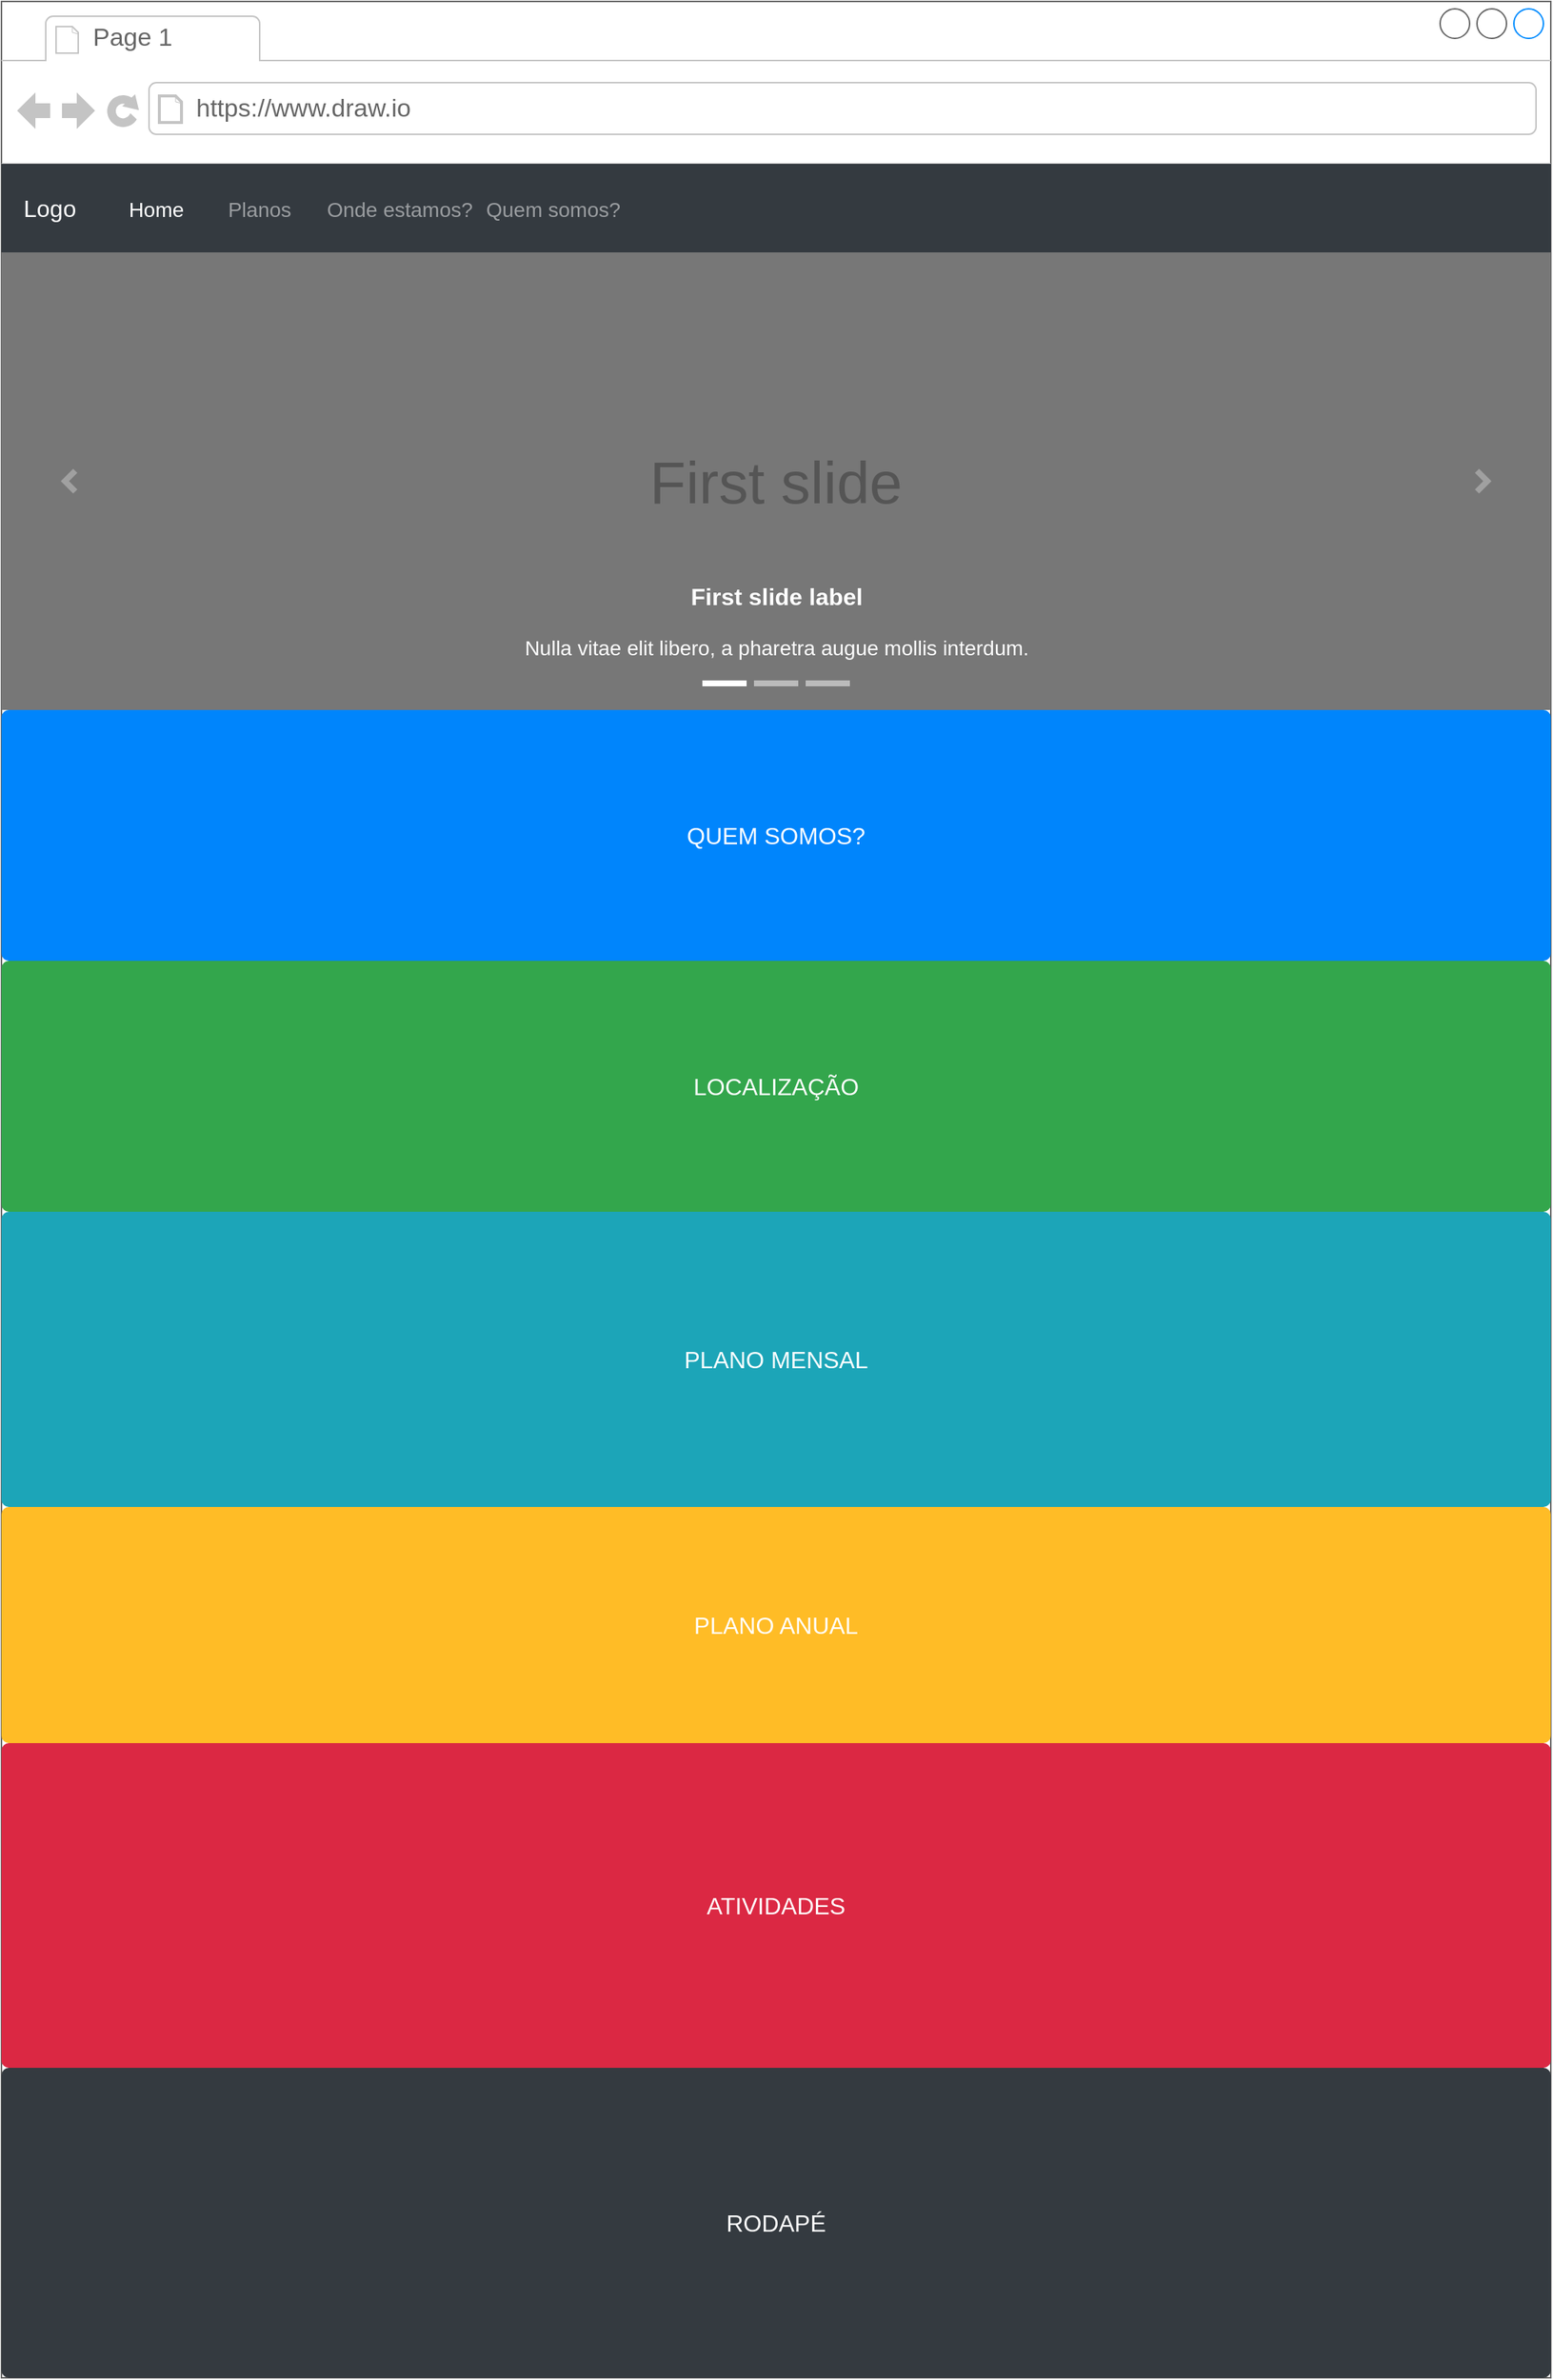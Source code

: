 <mxfile version="20.6.0" type="device"><diagram id="zfgqhJAdJcSijkCGQVEl" name="Página-1"><mxGraphModel dx="1378" dy="2127" grid="1" gridSize="10" guides="1" tooltips="1" connect="1" arrows="1" fold="1" page="1" pageScale="1" pageWidth="827" pageHeight="1169" math="0" shadow="0"><root><mxCell id="0"/><mxCell id="1" parent="0"/><mxCell id="0QFraaGLFIhs4tFpkXlB-1" value="" style="strokeWidth=1;shadow=0;dashed=0;align=center;html=1;shape=mxgraph.mockup.containers.browserWindow;rSize=0;strokeColor=#666666;strokeColor2=#008cff;strokeColor3=#c4c4c4;mainText=,;recursiveResize=0;" vertex="1" parent="1"><mxGeometry y="-80" width="1050" height="1610" as="geometry"/></mxCell><mxCell id="0QFraaGLFIhs4tFpkXlB-2" value="Page 1" style="strokeWidth=1;shadow=0;dashed=0;align=center;html=1;shape=mxgraph.mockup.containers.anchor;fontSize=17;fontColor=#666666;align=left;" vertex="1" parent="0QFraaGLFIhs4tFpkXlB-1"><mxGeometry x="60" y="12" width="110" height="26" as="geometry"/></mxCell><mxCell id="0QFraaGLFIhs4tFpkXlB-3" value="https://www.draw.io" style="strokeWidth=1;shadow=0;dashed=0;align=center;html=1;shape=mxgraph.mockup.containers.anchor;rSize=0;fontSize=17;fontColor=#666666;align=left;" vertex="1" parent="0QFraaGLFIhs4tFpkXlB-1"><mxGeometry x="130" y="60" width="250" height="26" as="geometry"/></mxCell><mxCell id="0QFraaGLFIhs4tFpkXlB-4" value="Logo" style="html=1;shadow=0;dashed=0;fillColor=#343A40;strokeColor=none;fontSize=16;fontColor=#ffffff;align=left;spacing=15;" vertex="1" parent="0QFraaGLFIhs4tFpkXlB-1"><mxGeometry y="110" width="1050" height="60" as="geometry"/></mxCell><mxCell id="0QFraaGLFIhs4tFpkXlB-5" value="Home" style="fillColor=none;strokeColor=none;fontSize=14;fontColor=#ffffff;align=center;" vertex="1" parent="0QFraaGLFIhs4tFpkXlB-4"><mxGeometry width="70" height="40" relative="1" as="geometry"><mxPoint x="70" y="10" as="offset"/></mxGeometry></mxCell><mxCell id="0QFraaGLFIhs4tFpkXlB-6" value="Planos" style="fillColor=none;strokeColor=none;fontSize=14;fontColor=#9A9DA0;align=center;" vertex="1" parent="0QFraaGLFIhs4tFpkXlB-4"><mxGeometry width="70" height="40" relative="1" as="geometry"><mxPoint x="140" y="10" as="offset"/></mxGeometry></mxCell><mxCell id="0QFraaGLFIhs4tFpkXlB-7" value="Onde estamos?" style="fillColor=none;strokeColor=none;fontSize=14;fontColor=#9A9DA0;align=center;spacingRight=0;" vertex="1" parent="0QFraaGLFIhs4tFpkXlB-4"><mxGeometry width="80" height="40" relative="1" as="geometry"><mxPoint x="230" y="10" as="offset"/></mxGeometry></mxCell><mxCell id="0QFraaGLFIhs4tFpkXlB-8" value="Quem somos?" style="fillColor=none;strokeColor=none;fontSize=14;fontColor=#9A9DA0;align=center;" vertex="1" parent="0QFraaGLFIhs4tFpkXlB-4"><mxGeometry width="80" height="40" relative="1" as="geometry"><mxPoint x="334" y="10" as="offset"/></mxGeometry></mxCell><mxCell id="0QFraaGLFIhs4tFpkXlB-11" value="First slide" style="html=1;shadow=0;dashed=0;strokeColor=none;strokeWidth=1;fillColor=#777777;fontColor=#555555;whiteSpace=wrap;align=center;verticalAlign=middle;fontStyle=0;fontSize=40;" vertex="1" parent="0QFraaGLFIhs4tFpkXlB-1"><mxGeometry y="170" width="1050" height="310" as="geometry"/></mxCell><mxCell id="0QFraaGLFIhs4tFpkXlB-12" value="" style="html=1;verticalLabelPosition=bottom;labelBackgroundColor=#ffffff;verticalAlign=top;shadow=0;dashed=0;strokeWidth=4;shape=mxgraph.ios7.misc.more;strokeColor=#a0a0a0;" vertex="1" parent="0QFraaGLFIhs4tFpkXlB-11"><mxGeometry x="1" y="0.5" width="7" height="14" relative="1" as="geometry"><mxPoint x="-50" y="-7" as="offset"/></mxGeometry></mxCell><mxCell id="0QFraaGLFIhs4tFpkXlB-13" value="" style="flipH=1;html=1;verticalLabelPosition=bottom;labelBackgroundColor=#ffffff;verticalAlign=top;shadow=0;dashed=0;strokeWidth=4;shape=mxgraph.ios7.misc.more;strokeColor=#a0a0a0;" vertex="1" parent="0QFraaGLFIhs4tFpkXlB-11"><mxGeometry y="0.5" width="7" height="14" relative="1" as="geometry"><mxPoint x="43" y="-7" as="offset"/></mxGeometry></mxCell><mxCell id="0QFraaGLFIhs4tFpkXlB-14" value="" style="html=1;shadow=0;strokeColor=none;fillColor=#ffffff;" vertex="1" parent="0QFraaGLFIhs4tFpkXlB-11"><mxGeometry x="0.5" y="1" width="30" height="4" relative="1" as="geometry"><mxPoint x="-50" y="-20" as="offset"/></mxGeometry></mxCell><mxCell id="0QFraaGLFIhs4tFpkXlB-15" value="" style="html=1;shadow=0;strokeColor=none;fillColor=#BBBBBB;" vertex="1" parent="0QFraaGLFIhs4tFpkXlB-11"><mxGeometry x="0.5" y="1" width="30" height="4" relative="1" as="geometry"><mxPoint x="-15" y="-20" as="offset"/></mxGeometry></mxCell><mxCell id="0QFraaGLFIhs4tFpkXlB-16" value="" style="html=1;shadow=0;strokeColor=none;fillColor=#BBBBBB;" vertex="1" parent="0QFraaGLFIhs4tFpkXlB-11"><mxGeometry x="0.5" y="1" width="30" height="4" relative="1" as="geometry"><mxPoint x="20" y="-20" as="offset"/></mxGeometry></mxCell><mxCell id="0QFraaGLFIhs4tFpkXlB-17" value="&lt;font style=&quot;font-size: 16px&quot;&gt;&lt;b&gt;First slide label&lt;/b&gt;&lt;/font&gt;&lt;br style=&quot;font-size: 14px&quot;&gt;&lt;br style=&quot;font-size: 14px&quot;&gt;Nulla vitae elit libero, a pharetra augue mollis interdum." style="html=1;shadow=0;strokeColor=none;fillColor=none;resizeWidth=1;fontColor=#FFFFFF;fontSize=14;" vertex="1" parent="0QFraaGLFIhs4tFpkXlB-11"><mxGeometry y="1" width="1050" height="60" relative="1" as="geometry"><mxPoint y="-90" as="offset"/></mxGeometry></mxCell><mxCell id="0QFraaGLFIhs4tFpkXlB-28" value="QUEM SOMOS?" style="html=1;shadow=0;dashed=0;shape=mxgraph.bootstrap.rrect;rSize=5;strokeColor=none;strokeWidth=1;fillColor=#0085FC;fontColor=#FFFFFF;whiteSpace=wrap;align=center;verticalAlign=middle;spacingLeft=0;fontStyle=0;fontSize=16;spacing=5;" vertex="1" parent="0QFraaGLFIhs4tFpkXlB-1"><mxGeometry y="480" width="1050" height="170" as="geometry"/></mxCell><mxCell id="0QFraaGLFIhs4tFpkXlB-30" value="LOCALIZAÇÃO" style="html=1;shadow=0;dashed=0;shape=mxgraph.bootstrap.rrect;rSize=5;strokeColor=none;strokeWidth=1;fillColor=#33A64C;fontColor=#FFFFFF;whiteSpace=wrap;align=center;verticalAlign=middle;spacingLeft=0;fontStyle=0;fontSize=16;spacing=5;" vertex="1" parent="0QFraaGLFIhs4tFpkXlB-1"><mxGeometry y="650" width="1050" height="170" as="geometry"/></mxCell><mxCell id="0QFraaGLFIhs4tFpkXlB-31" value="PLANO MENSAL" style="html=1;shadow=0;dashed=0;shape=mxgraph.bootstrap.rrect;rSize=5;strokeColor=none;strokeWidth=1;fillColor=#1CA5B8;fontColor=#FFFFFF;whiteSpace=wrap;align=center;verticalAlign=middle;spacingLeft=0;fontStyle=0;fontSize=16;spacing=5;" vertex="1" parent="0QFraaGLFIhs4tFpkXlB-1"><mxGeometry y="820" width="1050" height="200" as="geometry"/></mxCell><mxCell id="0QFraaGLFIhs4tFpkXlB-32" value="RODAPÉ" style="html=1;shadow=0;dashed=0;shape=mxgraph.bootstrap.rrect;rSize=5;strokeColor=none;strokeWidth=1;fillColor=#343A40;fontColor=#ffffff;whiteSpace=wrap;align=center;verticalAlign=middle;spacingLeft=0;fontStyle=0;fontSize=16;spacing=5;" vertex="1" parent="0QFraaGLFIhs4tFpkXlB-1"><mxGeometry y="1400" width="1050" height="210" as="geometry"/></mxCell><mxCell id="0QFraaGLFIhs4tFpkXlB-33" value="PLANO ANUAL" style="html=1;shadow=0;dashed=0;shape=mxgraph.bootstrap.rrect;rSize=5;strokeColor=none;strokeWidth=1;fillColor=#FFBC26;fontColor=#FFFFFF;whiteSpace=wrap;align=center;verticalAlign=middle;spacingLeft=0;fontStyle=0;fontSize=16;spacing=5;" vertex="1" parent="0QFraaGLFIhs4tFpkXlB-1"><mxGeometry y="1020" width="1050" height="160" as="geometry"/></mxCell><mxCell id="0QFraaGLFIhs4tFpkXlB-35" value="ATIVIDADES" style="html=1;shadow=0;dashed=0;shape=mxgraph.bootstrap.rrect;rSize=5;strokeColor=none;strokeWidth=1;fillColor=#DB2843;fontColor=#FFFFFF;whiteSpace=wrap;align=center;verticalAlign=middle;spacingLeft=0;fontStyle=0;fontSize=16;spacing=5;" vertex="1" parent="1"><mxGeometry y="1100" width="1050" height="220" as="geometry"/></mxCell></root></mxGraphModel></diagram></mxfile>